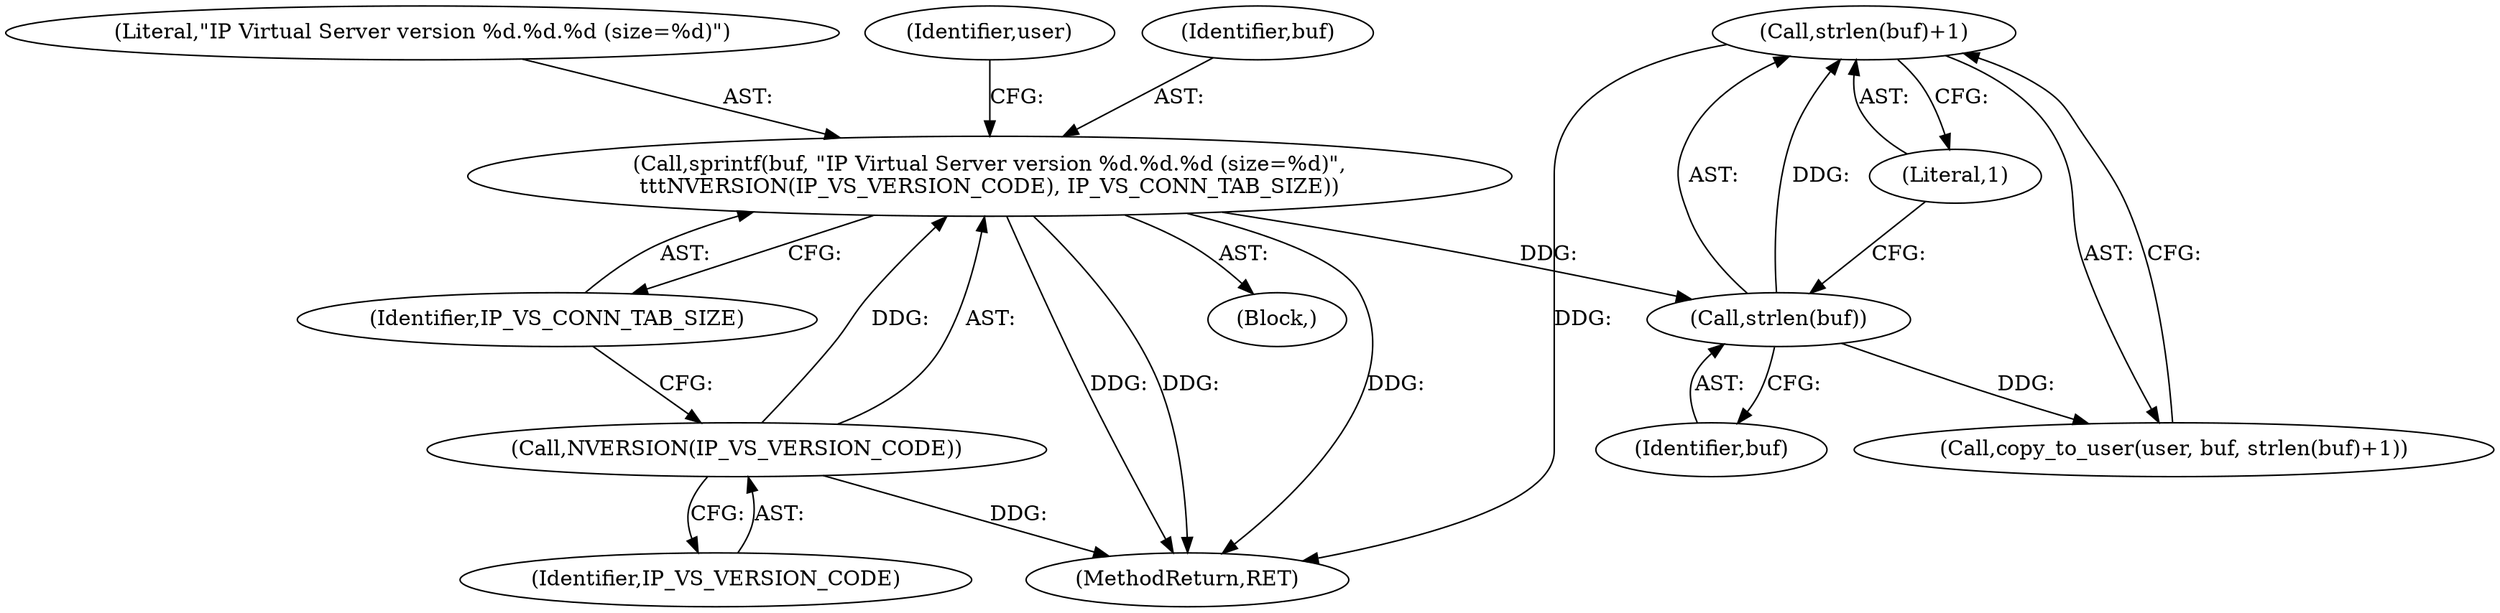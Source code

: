 digraph "0_linux_04bcef2a83f40c6db24222b27a52892cba39dffb@API" {
"1000197" [label="(Call,strlen(buf)+1)"];
"1000198" [label="(Call,strlen(buf))"];
"1000186" [label="(Call,sprintf(buf, \"IP Virtual Server version %d.%d.%d (size=%d)\",\n\t\t\tNVERSION(IP_VS_VERSION_CODE), IP_VS_CONN_TAB_SIZE))"];
"1000189" [label="(Call,NVERSION(IP_VS_VERSION_CODE))"];
"1000186" [label="(Call,sprintf(buf, \"IP Virtual Server version %d.%d.%d (size=%d)\",\n\t\t\tNVERSION(IP_VS_VERSION_CODE), IP_VS_CONN_TAB_SIZE))"];
"1000184" [label="(Block,)"];
"1000198" [label="(Call,strlen(buf))"];
"1000199" [label="(Identifier,buf)"];
"1000188" [label="(Literal,\"IP Virtual Server version %d.%d.%d (size=%d)\")"];
"1000520" [label="(MethodReturn,RET)"];
"1000190" [label="(Identifier,IP_VS_VERSION_CODE)"];
"1000191" [label="(Identifier,IP_VS_CONN_TAB_SIZE)"];
"1000195" [label="(Identifier,user)"];
"1000197" [label="(Call,strlen(buf)+1)"];
"1000187" [label="(Identifier,buf)"];
"1000200" [label="(Literal,1)"];
"1000194" [label="(Call,copy_to_user(user, buf, strlen(buf)+1))"];
"1000189" [label="(Call,NVERSION(IP_VS_VERSION_CODE))"];
"1000197" -> "1000194"  [label="AST: "];
"1000197" -> "1000200"  [label="CFG: "];
"1000198" -> "1000197"  [label="AST: "];
"1000200" -> "1000197"  [label="AST: "];
"1000194" -> "1000197"  [label="CFG: "];
"1000197" -> "1000520"  [label="DDG: "];
"1000198" -> "1000197"  [label="DDG: "];
"1000198" -> "1000199"  [label="CFG: "];
"1000199" -> "1000198"  [label="AST: "];
"1000200" -> "1000198"  [label="CFG: "];
"1000198" -> "1000194"  [label="DDG: "];
"1000186" -> "1000198"  [label="DDG: "];
"1000186" -> "1000184"  [label="AST: "];
"1000186" -> "1000191"  [label="CFG: "];
"1000187" -> "1000186"  [label="AST: "];
"1000188" -> "1000186"  [label="AST: "];
"1000189" -> "1000186"  [label="AST: "];
"1000191" -> "1000186"  [label="AST: "];
"1000195" -> "1000186"  [label="CFG: "];
"1000186" -> "1000520"  [label="DDG: "];
"1000186" -> "1000520"  [label="DDG: "];
"1000186" -> "1000520"  [label="DDG: "];
"1000189" -> "1000186"  [label="DDG: "];
"1000189" -> "1000190"  [label="CFG: "];
"1000190" -> "1000189"  [label="AST: "];
"1000191" -> "1000189"  [label="CFG: "];
"1000189" -> "1000520"  [label="DDG: "];
}
